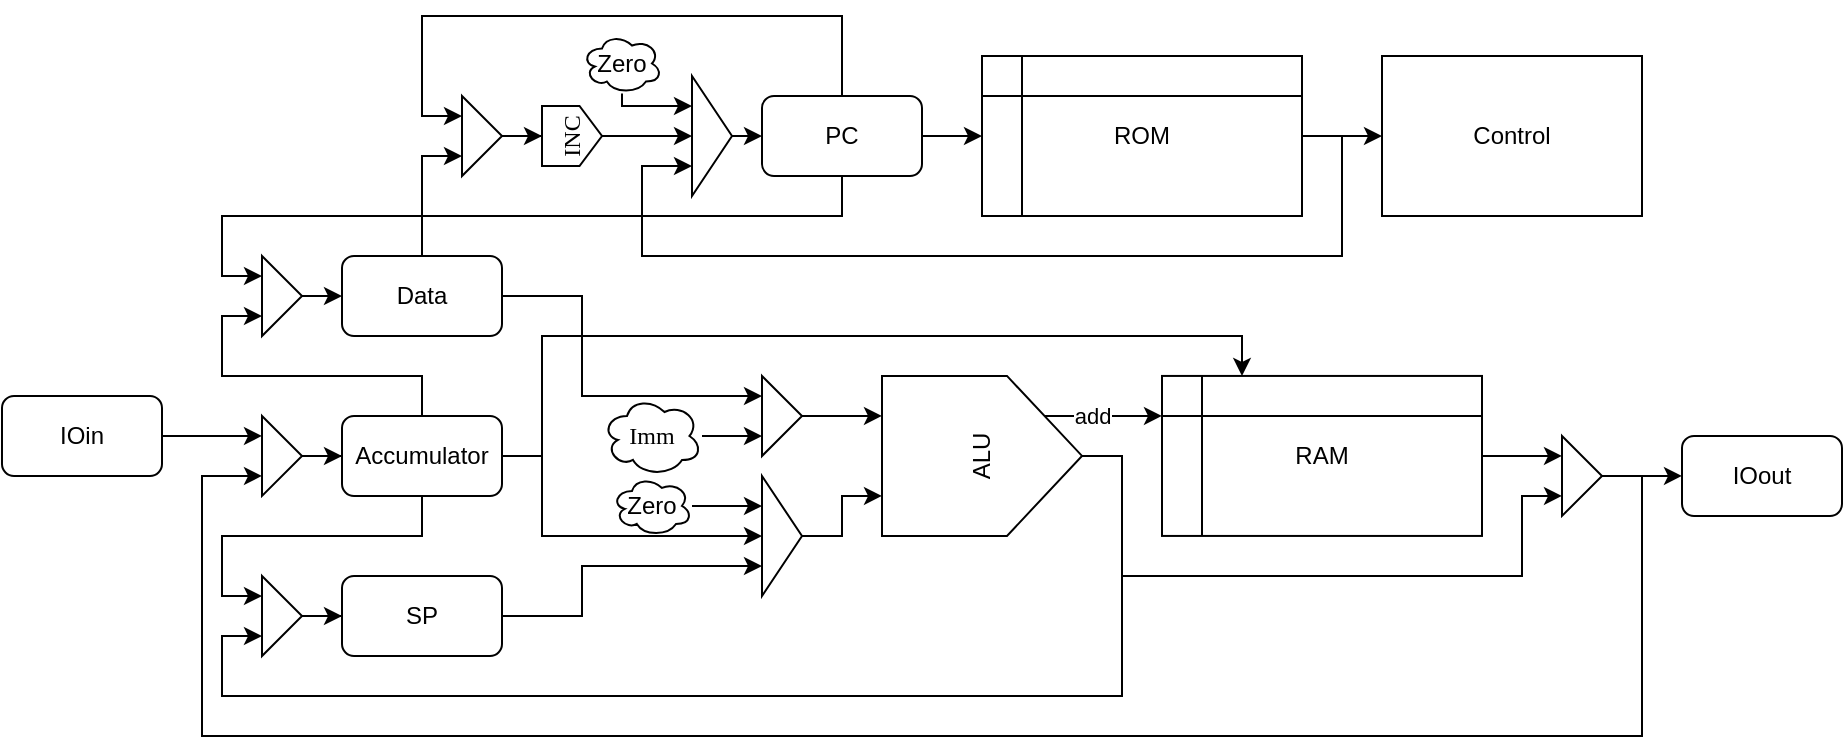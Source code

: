 <mxfile version="20.3.0" type="device"><diagram id="HqV30pevLVmH2TonIe_I" name="Page-1"><mxGraphModel dx="1102" dy="676" grid="1" gridSize="10" guides="1" tooltips="1" connect="1" arrows="1" fold="1" page="1" pageScale="1" pageWidth="850" pageHeight="1100" math="0" shadow="0"><root><mxCell id="0"/><mxCell id="1" parent="0"/><mxCell id="752YyuLGHaoO56-gAmcd-1" style="edgeStyle=orthogonalEdgeStyle;rounded=0;orthogonalLoop=1;jettySize=auto;html=1;exitX=0.25;exitY=0;exitDx=0;exitDy=0;entryX=0;entryY=0.75;entryDx=0;entryDy=0;fontFamily=Helvetica;" parent="1" source="752YyuLGHaoO56-gAmcd-5" target="752YyuLGHaoO56-gAmcd-35" edge="1"><mxGeometry relative="1" as="geometry"><Array as="points"><mxPoint x="360" y="280"/><mxPoint x="360" y="260"/><mxPoint x="260" y="260"/><mxPoint x="260" y="230"/></Array></mxGeometry></mxCell><mxCell id="752YyuLGHaoO56-gAmcd-2" style="edgeStyle=orthogonalEdgeStyle;rounded=0;orthogonalLoop=1;jettySize=auto;html=1;exitX=0.5;exitY=1;exitDx=0;exitDy=0;entryX=0;entryY=0.25;entryDx=0;entryDy=0;fontFamily=Helvetica;" parent="1" source="752YyuLGHaoO56-gAmcd-5" target="752YyuLGHaoO56-gAmcd-37" edge="1"><mxGeometry relative="1" as="geometry"><Array as="points"><mxPoint x="360" y="340"/><mxPoint x="260" y="340"/><mxPoint x="260" y="370"/></Array></mxGeometry></mxCell><mxCell id="752YyuLGHaoO56-gAmcd-3" style="edgeStyle=orthogonalEdgeStyle;rounded=0;orthogonalLoop=1;jettySize=auto;html=1;entryX=0;entryY=0.5;entryDx=0;entryDy=0;fontFamily=Helvetica;" parent="1" source="752YyuLGHaoO56-gAmcd-5" target="752YyuLGHaoO56-gAmcd-26" edge="1"><mxGeometry relative="1" as="geometry"><Array as="points"><mxPoint x="420" y="300"/><mxPoint x="420" y="340"/></Array></mxGeometry></mxCell><mxCell id="752YyuLGHaoO56-gAmcd-4" style="edgeStyle=orthogonalEdgeStyle;rounded=0;orthogonalLoop=1;jettySize=auto;html=1;entryX=0.25;entryY=0;entryDx=0;entryDy=0;" parent="1" source="752YyuLGHaoO56-gAmcd-5" target="752YyuLGHaoO56-gAmcd-23" edge="1"><mxGeometry relative="1" as="geometry"><Array as="points"><mxPoint x="420" y="300"/><mxPoint x="420" y="240"/><mxPoint x="770" y="240"/></Array></mxGeometry></mxCell><mxCell id="752YyuLGHaoO56-gAmcd-5" value="&lt;div&gt;Accumulator&lt;/div&gt;" style="rounded=1;whiteSpace=wrap;html=1;" parent="1" vertex="1"><mxGeometry x="320" y="280" width="80" height="40" as="geometry"/></mxCell><mxCell id="752YyuLGHaoO56-gAmcd-6" style="edgeStyle=orthogonalEdgeStyle;rounded=0;orthogonalLoop=1;jettySize=auto;html=1;entryX=0;entryY=0.75;entryDx=0;entryDy=0;fontFamily=Helvetica;" parent="1" source="752YyuLGHaoO56-gAmcd-8" target="752YyuLGHaoO56-gAmcd-30" edge="1"><mxGeometry relative="1" as="geometry"><Array as="points"><mxPoint x="360" y="150"/></Array></mxGeometry></mxCell><mxCell id="752YyuLGHaoO56-gAmcd-7" style="edgeStyle=orthogonalEdgeStyle;rounded=0;orthogonalLoop=1;jettySize=auto;html=1;entryX=0;entryY=0.25;entryDx=0;entryDy=0;fontFamily=Helvetica;" parent="1" source="752YyuLGHaoO56-gAmcd-8" target="752YyuLGHaoO56-gAmcd-39" edge="1"><mxGeometry relative="1" as="geometry"><Array as="points"><mxPoint x="440" y="220"/><mxPoint x="440" y="270"/></Array></mxGeometry></mxCell><mxCell id="752YyuLGHaoO56-gAmcd-8" value="Data" style="rounded=1;whiteSpace=wrap;html=1;" parent="1" vertex="1"><mxGeometry x="320" y="200" width="80" height="40" as="geometry"/></mxCell><mxCell id="752YyuLGHaoO56-gAmcd-9" value="add" style="edgeStyle=orthogonalEdgeStyle;rounded=0;orthogonalLoop=1;jettySize=auto;html=1;exitX=0.75;exitY=0.7;exitDx=0;exitDy=0;entryX=0;entryY=0.25;entryDx=0;entryDy=0;exitPerimeter=0;" parent="1" source="752YyuLGHaoO56-gAmcd-32" target="752YyuLGHaoO56-gAmcd-23" edge="1"><mxGeometry relative="1" as="geometry"><mxPoint x="687.5" y="299.97" as="sourcePoint"/><Array as="points"/></mxGeometry></mxCell><mxCell id="752YyuLGHaoO56-gAmcd-10" style="edgeStyle=orthogonalEdgeStyle;rounded=0;orthogonalLoop=1;jettySize=auto;html=1;exitX=0.5;exitY=1;exitDx=0;exitDy=0;entryX=0;entryY=0.75;entryDx=0;entryDy=0;" parent="1" source="752YyuLGHaoO56-gAmcd-32" target="752YyuLGHaoO56-gAmcd-14" edge="1"><mxGeometry relative="1" as="geometry"><mxPoint x="687.5" y="299.97" as="sourcePoint"/><mxPoint x="709.516" y="426.222" as="targetPoint"/><Array as="points"><mxPoint x="710" y="299.97"/><mxPoint x="710" y="359.97"/><mxPoint x="910" y="359.97"/><mxPoint x="910" y="319.97"/></Array></mxGeometry></mxCell><mxCell id="752YyuLGHaoO56-gAmcd-11" style="edgeStyle=orthogonalEdgeStyle;rounded=0;orthogonalLoop=1;jettySize=auto;html=1;fontFamily=Helvetica;entryX=0;entryY=0.75;entryDx=0;entryDy=0;" parent="1" source="752YyuLGHaoO56-gAmcd-12" target="752YyuLGHaoO56-gAmcd-26" edge="1"><mxGeometry relative="1" as="geometry"><mxPoint x="460" y="330" as="targetPoint"/><Array as="points"><mxPoint x="440" y="380"/><mxPoint x="440" y="355"/></Array></mxGeometry></mxCell><mxCell id="752YyuLGHaoO56-gAmcd-12" value="SP" style="rounded=1;whiteSpace=wrap;html=1;" parent="1" vertex="1"><mxGeometry x="320" y="360" width="80" height="40" as="geometry"/></mxCell><mxCell id="752YyuLGHaoO56-gAmcd-13" style="edgeStyle=orthogonalEdgeStyle;rounded=0;orthogonalLoop=1;jettySize=auto;html=1;entryX=0;entryY=0.75;entryDx=0;entryDy=0;" parent="1" source="752YyuLGHaoO56-gAmcd-14" target="752YyuLGHaoO56-gAmcd-47" edge="1"><mxGeometry relative="1" as="geometry"><mxPoint x="280" y="320" as="targetPoint"/><Array as="points"><mxPoint x="970" y="310"/><mxPoint x="970" y="440"/><mxPoint x="250" y="440"/><mxPoint x="250" y="310"/></Array></mxGeometry></mxCell><mxCell id="752YyuLGHaoO56-gAmcd-55" style="edgeStyle=orthogonalEdgeStyle;rounded=0;orthogonalLoop=1;jettySize=auto;html=1;entryX=0;entryY=0.5;entryDx=0;entryDy=0;" parent="1" source="752YyuLGHaoO56-gAmcd-14" target="752YyuLGHaoO56-gAmcd-50" edge="1"><mxGeometry relative="1" as="geometry"/></mxCell><mxCell id="752YyuLGHaoO56-gAmcd-14" value="" style="triangle;whiteSpace=wrap;html=1;" parent="1" vertex="1"><mxGeometry x="930" y="289.97" width="20" height="40" as="geometry"/></mxCell><mxCell id="752YyuLGHaoO56-gAmcd-15" style="edgeStyle=orthogonalEdgeStyle;rounded=0;orthogonalLoop=1;jettySize=auto;html=1;exitX=1;exitY=0.5;exitDx=0;exitDy=0;entryX=0;entryY=0.5;entryDx=0;entryDy=0;" parent="1" source="752YyuLGHaoO56-gAmcd-17" target="752YyuLGHaoO56-gAmcd-24" edge="1"><mxGeometry relative="1" as="geometry"/></mxCell><mxCell id="752YyuLGHaoO56-gAmcd-16" style="edgeStyle=orthogonalEdgeStyle;rounded=0;orthogonalLoop=1;jettySize=auto;html=1;fontFamily=Times New Roman;entryX=0;entryY=0.75;entryDx=0;entryDy=0;" parent="1" source="752YyuLGHaoO56-gAmcd-17" target="752YyuLGHaoO56-gAmcd-44" edge="1"><mxGeometry relative="1" as="geometry"><Array as="points"><mxPoint x="820" y="140"/><mxPoint x="820" y="200"/><mxPoint x="470" y="200"/><mxPoint x="470" y="155"/></Array><mxPoint x="400" y="170" as="targetPoint"/></mxGeometry></mxCell><mxCell id="752YyuLGHaoO56-gAmcd-17" value="ROM" style="shape=internalStorage;whiteSpace=wrap;html=1;backgroundOutline=1;" parent="1" vertex="1"><mxGeometry x="640" y="100" width="160" height="80" as="geometry"/></mxCell><mxCell id="752YyuLGHaoO56-gAmcd-18" style="edgeStyle=orthogonalEdgeStyle;rounded=0;orthogonalLoop=1;jettySize=auto;html=1;entryX=0;entryY=0.5;entryDx=0;entryDy=0;" parent="1" source="752YyuLGHaoO56-gAmcd-21" target="752YyuLGHaoO56-gAmcd-17" edge="1"><mxGeometry relative="1" as="geometry"/></mxCell><mxCell id="752YyuLGHaoO56-gAmcd-19" style="edgeStyle=orthogonalEdgeStyle;rounded=0;orthogonalLoop=1;jettySize=auto;html=1;entryX=0;entryY=0.25;entryDx=0;entryDy=0;fontFamily=Helvetica;" parent="1" source="752YyuLGHaoO56-gAmcd-21" target="752YyuLGHaoO56-gAmcd-35" edge="1"><mxGeometry relative="1" as="geometry"><Array as="points"><mxPoint x="570" y="180"/><mxPoint x="260" y="180"/><mxPoint x="260" y="210"/></Array></mxGeometry></mxCell><mxCell id="752YyuLGHaoO56-gAmcd-20" style="edgeStyle=orthogonalEdgeStyle;rounded=0;orthogonalLoop=1;jettySize=auto;html=1;entryX=0;entryY=0.25;entryDx=0;entryDy=0;fontFamily=Helvetica;" parent="1" source="752YyuLGHaoO56-gAmcd-21" target="752YyuLGHaoO56-gAmcd-30" edge="1"><mxGeometry relative="1" as="geometry"><Array as="points"><mxPoint x="570" y="80"/><mxPoint x="360" y="80"/><mxPoint x="360" y="130"/></Array></mxGeometry></mxCell><mxCell id="752YyuLGHaoO56-gAmcd-21" value="&lt;div&gt;PC&lt;/div&gt;" style="rounded=1;whiteSpace=wrap;html=1;" parent="1" vertex="1"><mxGeometry x="530" y="120" width="80" height="40" as="geometry"/></mxCell><mxCell id="752YyuLGHaoO56-gAmcd-22" style="edgeStyle=orthogonalEdgeStyle;rounded=0;orthogonalLoop=1;jettySize=auto;html=1;entryX=0;entryY=0.25;entryDx=0;entryDy=0;" parent="1" source="752YyuLGHaoO56-gAmcd-23" target="752YyuLGHaoO56-gAmcd-14" edge="1"><mxGeometry relative="1" as="geometry"/></mxCell><mxCell id="752YyuLGHaoO56-gAmcd-23" value="&lt;div&gt;RAM&lt;/div&gt;" style="shape=internalStorage;whiteSpace=wrap;html=1;backgroundOutline=1;" parent="1" vertex="1"><mxGeometry x="730" y="259.97" width="160" height="80" as="geometry"/></mxCell><mxCell id="752YyuLGHaoO56-gAmcd-24" value="&lt;div&gt;Control&lt;/div&gt;" style="rounded=0;whiteSpace=wrap;html=1;" parent="1" vertex="1"><mxGeometry x="840" y="100" width="130" height="80" as="geometry"/></mxCell><mxCell id="752YyuLGHaoO56-gAmcd-25" style="edgeStyle=orthogonalEdgeStyle;rounded=0;orthogonalLoop=1;jettySize=auto;html=1;exitX=1;exitY=0.5;exitDx=0;exitDy=0;entryX=0.25;entryY=0;entryDx=0;entryDy=0;" parent="1" source="752YyuLGHaoO56-gAmcd-26" target="752YyuLGHaoO56-gAmcd-32" edge="1"><mxGeometry relative="1" as="geometry"><mxPoint x="597.5" y="321.25" as="targetPoint"/><Array as="points"><mxPoint x="570" y="340"/><mxPoint x="570" y="320"/></Array></mxGeometry></mxCell><mxCell id="752YyuLGHaoO56-gAmcd-26" value="" style="triangle;whiteSpace=wrap;html=1;" parent="1" vertex="1"><mxGeometry x="530" y="310" width="20" height="60" as="geometry"/></mxCell><mxCell id="752YyuLGHaoO56-gAmcd-27" style="edgeStyle=orthogonalEdgeStyle;rounded=0;orthogonalLoop=1;jettySize=auto;html=1;exitX=1;exitY=0.5;exitDx=0;exitDy=0;entryX=0;entryY=0.5;entryDx=0;entryDy=0;fontFamily=Times New Roman;" parent="1" source="752YyuLGHaoO56-gAmcd-44" target="752YyuLGHaoO56-gAmcd-21" edge="1"><mxGeometry relative="1" as="geometry"><mxPoint x="510" y="140" as="sourcePoint"/></mxGeometry></mxCell><mxCell id="752YyuLGHaoO56-gAmcd-28" style="edgeStyle=orthogonalEdgeStyle;rounded=0;orthogonalLoop=1;jettySize=auto;html=1;exitX=0.5;exitY=1;exitDx=0;exitDy=0;fontFamily=Times New Roman;entryX=0;entryY=0.5;entryDx=0;entryDy=0;" parent="1" source="752YyuLGHaoO56-gAmcd-33" target="752YyuLGHaoO56-gAmcd-44" edge="1"><mxGeometry relative="1" as="geometry"><mxPoint x="447.5" y="113.75" as="sourcePoint"/><Array as="points"><mxPoint x="460" y="140"/><mxPoint x="460" y="140"/></Array><mxPoint x="430" y="140" as="targetPoint"/></mxGeometry></mxCell><mxCell id="752YyuLGHaoO56-gAmcd-29" style="edgeStyle=orthogonalEdgeStyle;rounded=0;orthogonalLoop=1;jettySize=auto;html=1;fontFamily=Times New Roman;entryX=0.5;entryY=0;entryDx=0;entryDy=0;" parent="1" source="752YyuLGHaoO56-gAmcd-30" target="752YyuLGHaoO56-gAmcd-33" edge="1"><mxGeometry relative="1" as="geometry"><mxPoint x="420" y="113.759" as="targetPoint"/></mxGeometry></mxCell><mxCell id="752YyuLGHaoO56-gAmcd-30" value="" style="triangle;whiteSpace=wrap;html=1;" parent="1" vertex="1"><mxGeometry x="380" y="120" width="20" height="40" as="geometry"/></mxCell><mxCell id="752YyuLGHaoO56-gAmcd-31" style="edgeStyle=orthogonalEdgeStyle;rounded=0;orthogonalLoop=1;jettySize=auto;html=1;entryX=0;entryY=0.75;entryDx=0;entryDy=0;fontFamily=Helvetica;" parent="1" source="752YyuLGHaoO56-gAmcd-32" target="752YyuLGHaoO56-gAmcd-37" edge="1"><mxGeometry relative="1" as="geometry"><Array as="points"><mxPoint x="710" y="300"/><mxPoint x="710" y="420"/><mxPoint x="260" y="420"/><mxPoint x="260" y="390"/></Array></mxGeometry></mxCell><mxCell id="752YyuLGHaoO56-gAmcd-32" value="&lt;font face=&quot;Helvetica&quot;&gt;ALU&lt;/font&gt;" style="shape=offPageConnector;whiteSpace=wrap;html=1;fontFamily=Times New Roman;rotation=-90;" parent="1" vertex="1"><mxGeometry x="600" y="249.97" width="80" height="100" as="geometry"/></mxCell><mxCell id="752YyuLGHaoO56-gAmcd-33" value="&lt;div&gt;INC&lt;/div&gt;" style="shape=offPageConnector;whiteSpace=wrap;html=1;fontFamily=Times New Roman;rotation=-90;" parent="1" vertex="1"><mxGeometry x="420" y="125" width="30" height="30" as="geometry"/></mxCell><mxCell id="752YyuLGHaoO56-gAmcd-34" style="edgeStyle=orthogonalEdgeStyle;rounded=0;orthogonalLoop=1;jettySize=auto;html=1;entryX=0;entryY=0.5;entryDx=0;entryDy=0;fontFamily=Helvetica;" parent="1" source="752YyuLGHaoO56-gAmcd-35" target="752YyuLGHaoO56-gAmcd-8" edge="1"><mxGeometry relative="1" as="geometry"><Array as="points"><mxPoint x="310" y="220"/><mxPoint x="310" y="220"/></Array></mxGeometry></mxCell><mxCell id="752YyuLGHaoO56-gAmcd-35" value="" style="triangle;whiteSpace=wrap;html=1;" parent="1" vertex="1"><mxGeometry x="280" y="200" width="20" height="40" as="geometry"/></mxCell><mxCell id="752YyuLGHaoO56-gAmcd-36" style="edgeStyle=orthogonalEdgeStyle;rounded=0;orthogonalLoop=1;jettySize=auto;html=1;entryX=0;entryY=0.5;entryDx=0;entryDy=0;fontFamily=Helvetica;" parent="1" source="752YyuLGHaoO56-gAmcd-37" target="752YyuLGHaoO56-gAmcd-12" edge="1"><mxGeometry relative="1" as="geometry"/></mxCell><mxCell id="752YyuLGHaoO56-gAmcd-37" value="" style="triangle;whiteSpace=wrap;html=1;" parent="1" vertex="1"><mxGeometry x="280" y="360" width="20" height="40" as="geometry"/></mxCell><mxCell id="752YyuLGHaoO56-gAmcd-38" style="edgeStyle=orthogonalEdgeStyle;rounded=0;orthogonalLoop=1;jettySize=auto;html=1;entryX=0.75;entryY=0;entryDx=0;entryDy=0;fontFamily=Helvetica;" parent="1" source="752YyuLGHaoO56-gAmcd-39" target="752YyuLGHaoO56-gAmcd-32" edge="1"><mxGeometry relative="1" as="geometry"/></mxCell><mxCell id="752YyuLGHaoO56-gAmcd-39" value="" style="triangle;whiteSpace=wrap;html=1;" parent="1" vertex="1"><mxGeometry x="530" y="260" width="20" height="40" as="geometry"/></mxCell><mxCell id="752YyuLGHaoO56-gAmcd-40" style="edgeStyle=orthogonalEdgeStyle;rounded=0;orthogonalLoop=1;jettySize=auto;html=1;entryX=0;entryY=0.75;entryDx=0;entryDy=0;fontFamily=Helvetica;" parent="1" source="752YyuLGHaoO56-gAmcd-41" target="752YyuLGHaoO56-gAmcd-39" edge="1"><mxGeometry relative="1" as="geometry"/></mxCell><mxCell id="752YyuLGHaoO56-gAmcd-41" value="&lt;font face=&quot;Times New Roman&quot;&gt;Imm&lt;/font&gt;" style="ellipse;shape=cloud;whiteSpace=wrap;html=1;" parent="1" vertex="1"><mxGeometry x="450" y="270" width="50" height="39.97" as="geometry"/></mxCell><mxCell id="752YyuLGHaoO56-gAmcd-42" style="edgeStyle=orthogonalEdgeStyle;rounded=0;orthogonalLoop=1;jettySize=auto;html=1;entryX=0;entryY=0.25;entryDx=0;entryDy=0;fontFamily=Helvetica;" parent="1" source="752YyuLGHaoO56-gAmcd-43" target="752YyuLGHaoO56-gAmcd-26" edge="1"><mxGeometry relative="1" as="geometry"/></mxCell><mxCell id="752YyuLGHaoO56-gAmcd-43" value="&lt;div&gt;Zero&lt;/div&gt;" style="ellipse;shape=cloud;whiteSpace=wrap;html=1;fontFamily=Helvetica;" parent="1" vertex="1"><mxGeometry x="455" y="309.97" width="40" height="30" as="geometry"/></mxCell><mxCell id="752YyuLGHaoO56-gAmcd-44" value="" style="triangle;whiteSpace=wrap;html=1;" parent="1" vertex="1"><mxGeometry x="495" y="110.0" width="20" height="60" as="geometry"/></mxCell><mxCell id="752YyuLGHaoO56-gAmcd-45" style="edgeStyle=orthogonalEdgeStyle;rounded=0;orthogonalLoop=1;jettySize=auto;html=1;entryX=0;entryY=0.25;entryDx=0;entryDy=0;fontFamily=Helvetica;" parent="1" source="752YyuLGHaoO56-gAmcd-46" target="752YyuLGHaoO56-gAmcd-44" edge="1"><mxGeometry relative="1" as="geometry"><Array as="points"><mxPoint x="460" y="125"/></Array></mxGeometry></mxCell><mxCell id="752YyuLGHaoO56-gAmcd-46" value="&lt;div&gt;Zero&lt;/div&gt;" style="ellipse;shape=cloud;whiteSpace=wrap;html=1;fontFamily=Helvetica;" parent="1" vertex="1"><mxGeometry x="440" y="88.75" width="40" height="30" as="geometry"/></mxCell><mxCell id="752YyuLGHaoO56-gAmcd-49" style="edgeStyle=orthogonalEdgeStyle;rounded=0;orthogonalLoop=1;jettySize=auto;html=1;entryX=0;entryY=0.5;entryDx=0;entryDy=0;" parent="1" source="752YyuLGHaoO56-gAmcd-47" target="752YyuLGHaoO56-gAmcd-5" edge="1"><mxGeometry relative="1" as="geometry"/></mxCell><mxCell id="752YyuLGHaoO56-gAmcd-47" value="" style="triangle;whiteSpace=wrap;html=1;" parent="1" vertex="1"><mxGeometry x="280" y="279.97" width="20" height="40" as="geometry"/></mxCell><mxCell id="752YyuLGHaoO56-gAmcd-50" value="&lt;div&gt;IOout&lt;/div&gt;" style="rounded=1;whiteSpace=wrap;html=1;" parent="1" vertex="1"><mxGeometry x="990" y="289.97" width="80" height="40" as="geometry"/></mxCell><mxCell id="752YyuLGHaoO56-gAmcd-53" style="edgeStyle=orthogonalEdgeStyle;rounded=0;orthogonalLoop=1;jettySize=auto;html=1;entryX=0;entryY=0.25;entryDx=0;entryDy=0;" parent="1" source="752YyuLGHaoO56-gAmcd-52" target="752YyuLGHaoO56-gAmcd-47" edge="1"><mxGeometry relative="1" as="geometry"/></mxCell><mxCell id="752YyuLGHaoO56-gAmcd-52" value="IOin" style="rounded=1;whiteSpace=wrap;html=1;" parent="1" vertex="1"><mxGeometry x="150" y="270" width="80" height="40" as="geometry"/></mxCell></root></mxGraphModel></diagram></mxfile>